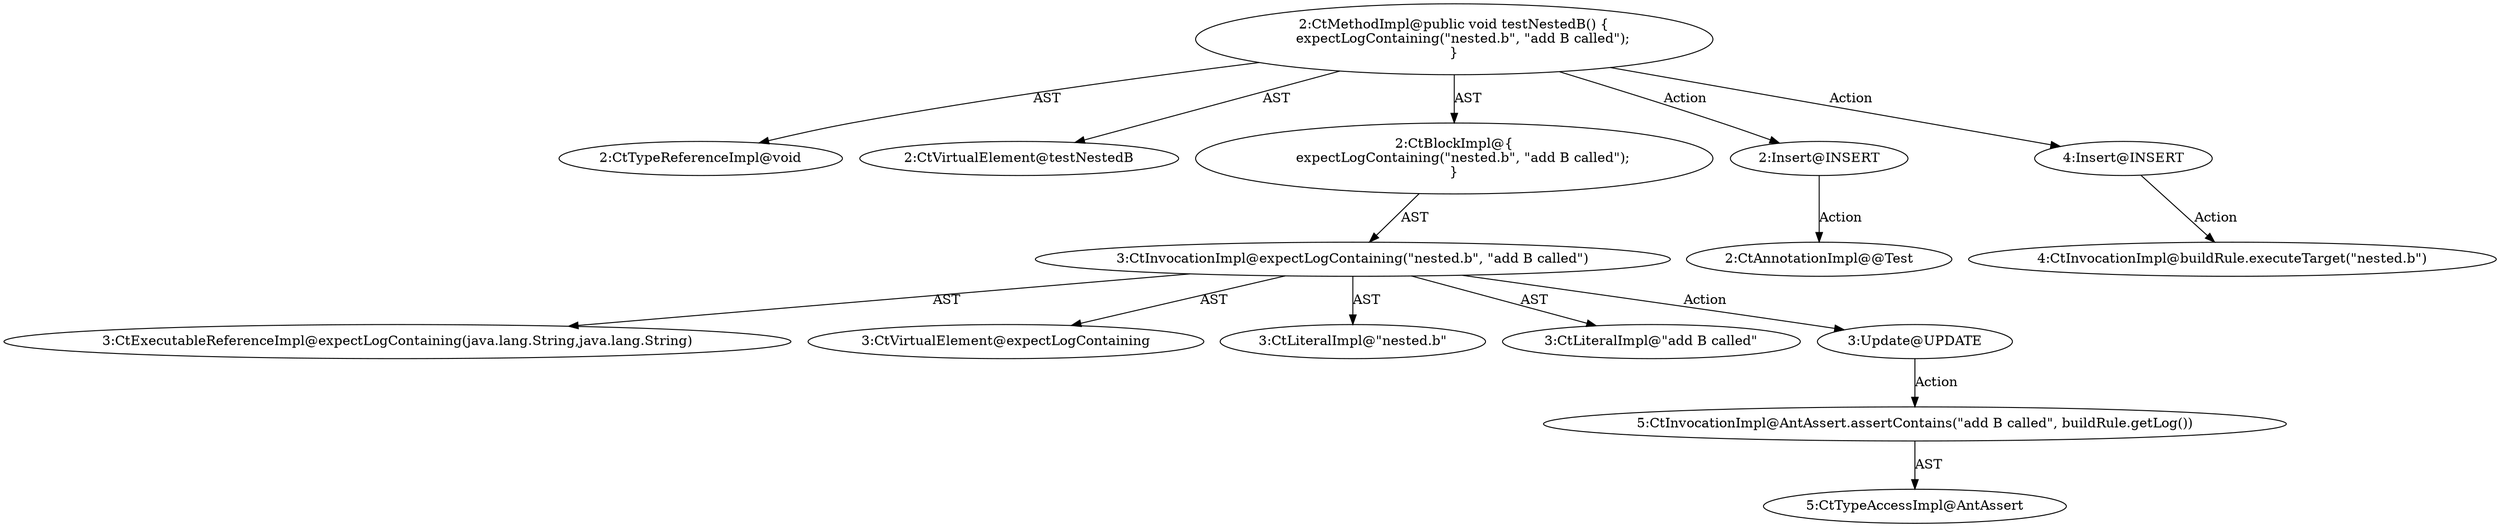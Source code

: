 digraph "testNestedB#?" {
0 [label="2:CtTypeReferenceImpl@void" shape=ellipse]
1 [label="2:CtVirtualElement@testNestedB" shape=ellipse]
2 [label="3:CtExecutableReferenceImpl@expectLogContaining(java.lang.String,java.lang.String)" shape=ellipse]
3 [label="3:CtVirtualElement@expectLogContaining" shape=ellipse]
4 [label="3:CtLiteralImpl@\"nested.b\"" shape=ellipse]
5 [label="3:CtLiteralImpl@\"add B called\"" shape=ellipse]
6 [label="3:CtInvocationImpl@expectLogContaining(\"nested.b\", \"add B called\")" shape=ellipse]
7 [label="2:CtBlockImpl@\{
    expectLogContaining(\"nested.b\", \"add B called\");
\}" shape=ellipse]
8 [label="2:CtMethodImpl@public void testNestedB() \{
    expectLogContaining(\"nested.b\", \"add B called\");
\}" shape=ellipse]
9 [label="3:Update@UPDATE" shape=ellipse]
10 [label="5:CtInvocationImpl@AntAssert.assertContains(\"add B called\", buildRule.getLog())" shape=ellipse]
11 [label="5:CtTypeAccessImpl@AntAssert" shape=ellipse]
12 [label="2:Insert@INSERT" shape=ellipse]
13 [label="2:CtAnnotationImpl@@Test" shape=ellipse]
14 [label="4:Insert@INSERT" shape=ellipse]
15 [label="4:CtInvocationImpl@buildRule.executeTarget(\"nested.b\")" shape=ellipse]
6 -> 3 [label="AST"];
6 -> 2 [label="AST"];
6 -> 4 [label="AST"];
6 -> 5 [label="AST"];
6 -> 9 [label="Action"];
7 -> 6 [label="AST"];
8 -> 1 [label="AST"];
8 -> 0 [label="AST"];
8 -> 7 [label="AST"];
8 -> 12 [label="Action"];
8 -> 14 [label="Action"];
9 -> 10 [label="Action"];
10 -> 11 [label="AST"];
12 -> 13 [label="Action"];
14 -> 15 [label="Action"];
}